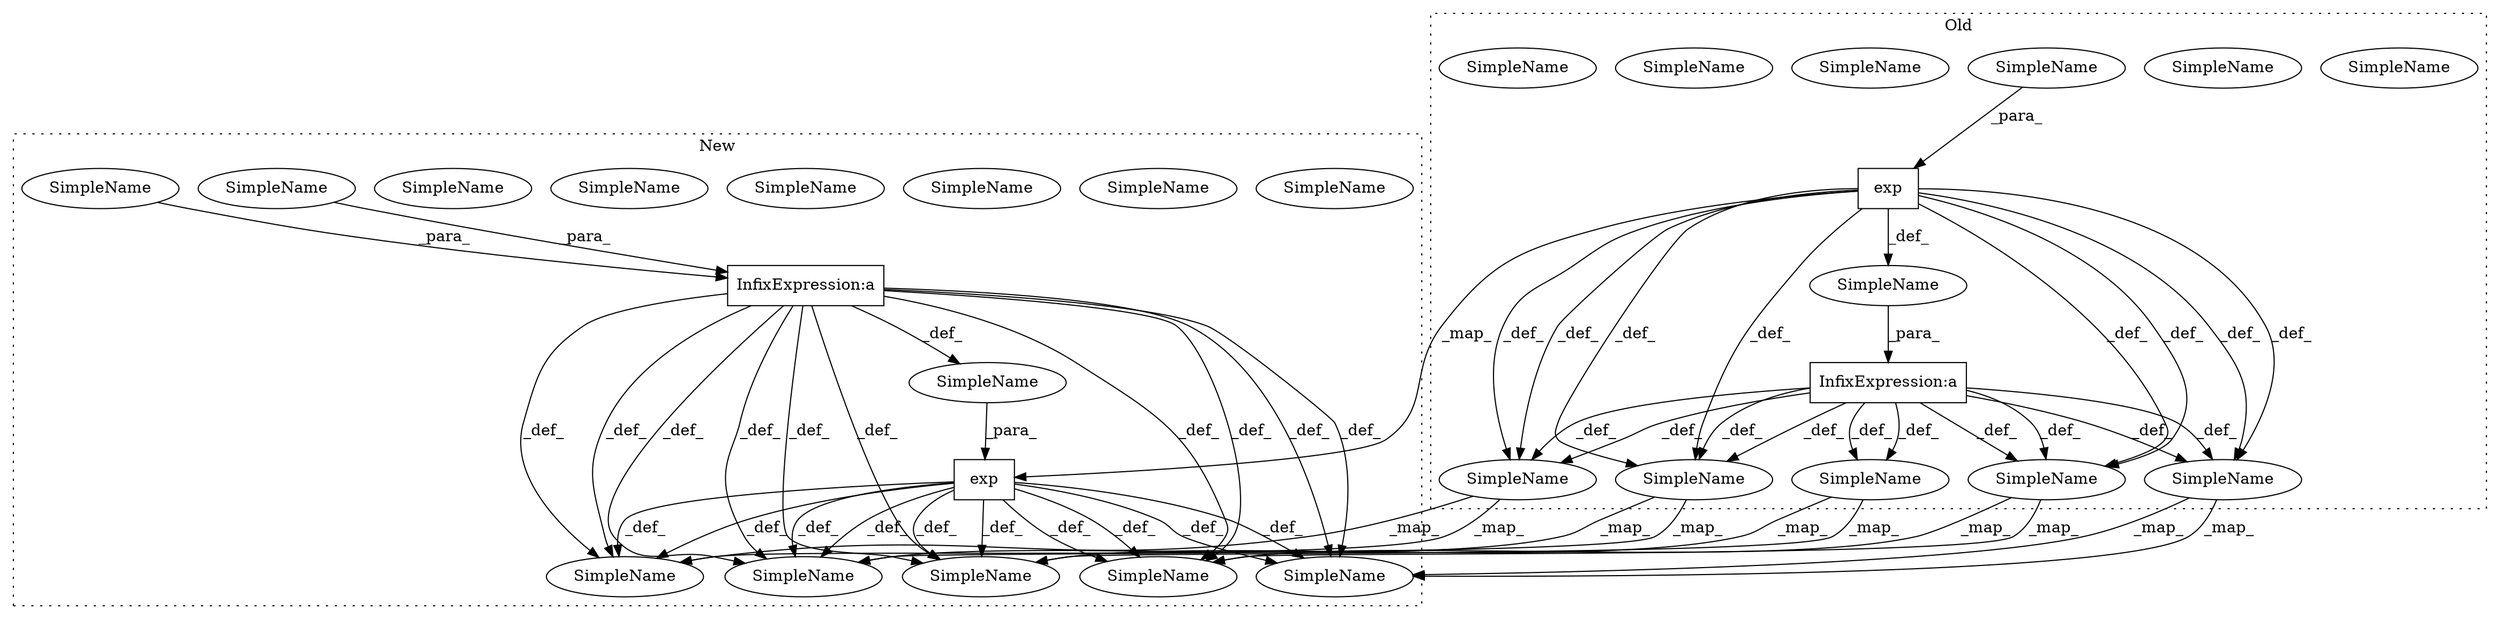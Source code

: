 digraph G {
subgraph cluster0 {
1 [label="exp" a="32" s="3446,3462" l="4,1" shape="box"];
3 [label="SimpleName" a="42" s="3555" l="1" shape="ellipse"];
6 [label="SimpleName" a="42" s="3555" l="1" shape="ellipse"];
7 [label="SimpleName" a="42" s="" l="" shape="ellipse"];
8 [label="InfixExpression:a" a="27" s="3463" l="3" shape="box"];
9 [label="SimpleName" a="42" s="3978" l="8" shape="ellipse"];
12 [label="SimpleName" a="42" s="3978" l="8" shape="ellipse"];
14 [label="SimpleName" a="42" s="" l="" shape="ellipse"];
15 [label="SimpleName" a="42" s="3778" l="2" shape="ellipse"];
18 [label="SimpleName" a="42" s="3778" l="2" shape="ellipse"];
19 [label="SimpleName" a="42" s="3673" l="1" shape="ellipse"];
22 [label="SimpleName" a="42" s="3673" l="1" shape="ellipse"];
23 [label="SimpleName" a="42" s="3900" l="7" shape="ellipse"];
26 [label="SimpleName" a="42" s="3900" l="7" shape="ellipse"];
label = "Old";
style="dotted";
}
subgraph cluster1 {
2 [label="exp" a="32" s="3542,3558" l="4,1" shape="box"];
4 [label="SimpleName" a="42" s="3636" l="1" shape="ellipse"];
5 [label="SimpleName" a="42" s="3636" l="1" shape="ellipse"];
10 [label="SimpleName" a="42" s="4059" l="8" shape="ellipse"];
11 [label="SimpleName" a="42" s="4059" l="8" shape="ellipse"];
13 [label="SimpleName" a="42" s="" l="" shape="ellipse"];
16 [label="SimpleName" a="42" s="3859" l="2" shape="ellipse"];
17 [label="SimpleName" a="42" s="3859" l="2" shape="ellipse"];
20 [label="SimpleName" a="42" s="3754" l="1" shape="ellipse"];
21 [label="SimpleName" a="42" s="3754" l="1" shape="ellipse"];
24 [label="SimpleName" a="42" s="3981" l="7" shape="ellipse"];
25 [label="SimpleName" a="42" s="3981" l="7" shape="ellipse"];
27 [label="InfixExpression:a" a="27" s="3363" l="3" shape="box"];
28 [label="SimpleName" a="42" s="3366" l="3" shape="ellipse"];
29 [label="SimpleName" a="42" s="" l="" shape="ellipse"];
30 [label="SimpleName" a="42" s="3366" l="3" shape="ellipse"];
label = "New";
style="dotted";
}
1 -> 12 [label="_def_"];
1 -> 22 [label="_def_"];
1 -> 26 [label="_def_"];
1 -> 2 [label="_map_"];
1 -> 12 [label="_def_"];
1 -> 18 [label="_def_"];
1 -> 22 [label="_def_"];
1 -> 18 [label="_def_"];
1 -> 26 [label="_def_"];
1 -> 7 [label="_def_"];
2 -> 5 [label="_def_"];
2 -> 5 [label="_def_"];
2 -> 25 [label="_def_"];
2 -> 11 [label="_def_"];
2 -> 21 [label="_def_"];
2 -> 25 [label="_def_"];
2 -> 11 [label="_def_"];
2 -> 17 [label="_def_"];
2 -> 17 [label="_def_"];
2 -> 21 [label="_def_"];
6 -> 5 [label="_map_"];
6 -> 5 [label="_map_"];
7 -> 8 [label="_para_"];
8 -> 26 [label="_def_"];
8 -> 22 [label="_def_"];
8 -> 26 [label="_def_"];
8 -> 6 [label="_def_"];
8 -> 12 [label="_def_"];
8 -> 6 [label="_def_"];
8 -> 18 [label="_def_"];
8 -> 12 [label="_def_"];
8 -> 18 [label="_def_"];
8 -> 22 [label="_def_"];
12 -> 11 [label="_map_"];
12 -> 11 [label="_map_"];
13 -> 2 [label="_para_"];
14 -> 1 [label="_para_"];
18 -> 17 [label="_map_"];
18 -> 17 [label="_map_"];
22 -> 21 [label="_map_"];
22 -> 21 [label="_map_"];
26 -> 25 [label="_map_"];
26 -> 25 [label="_map_"];
27 -> 11 [label="_def_"];
27 -> 25 [label="_def_"];
27 -> 5 [label="_def_"];
27 -> 17 [label="_def_"];
27 -> 21 [label="_def_"];
27 -> 25 [label="_def_"];
27 -> 11 [label="_def_"];
27 -> 5 [label="_def_"];
27 -> 21 [label="_def_"];
27 -> 17 [label="_def_"];
27 -> 13 [label="_def_"];
29 -> 27 [label="_para_"];
30 -> 27 [label="_para_"];
}